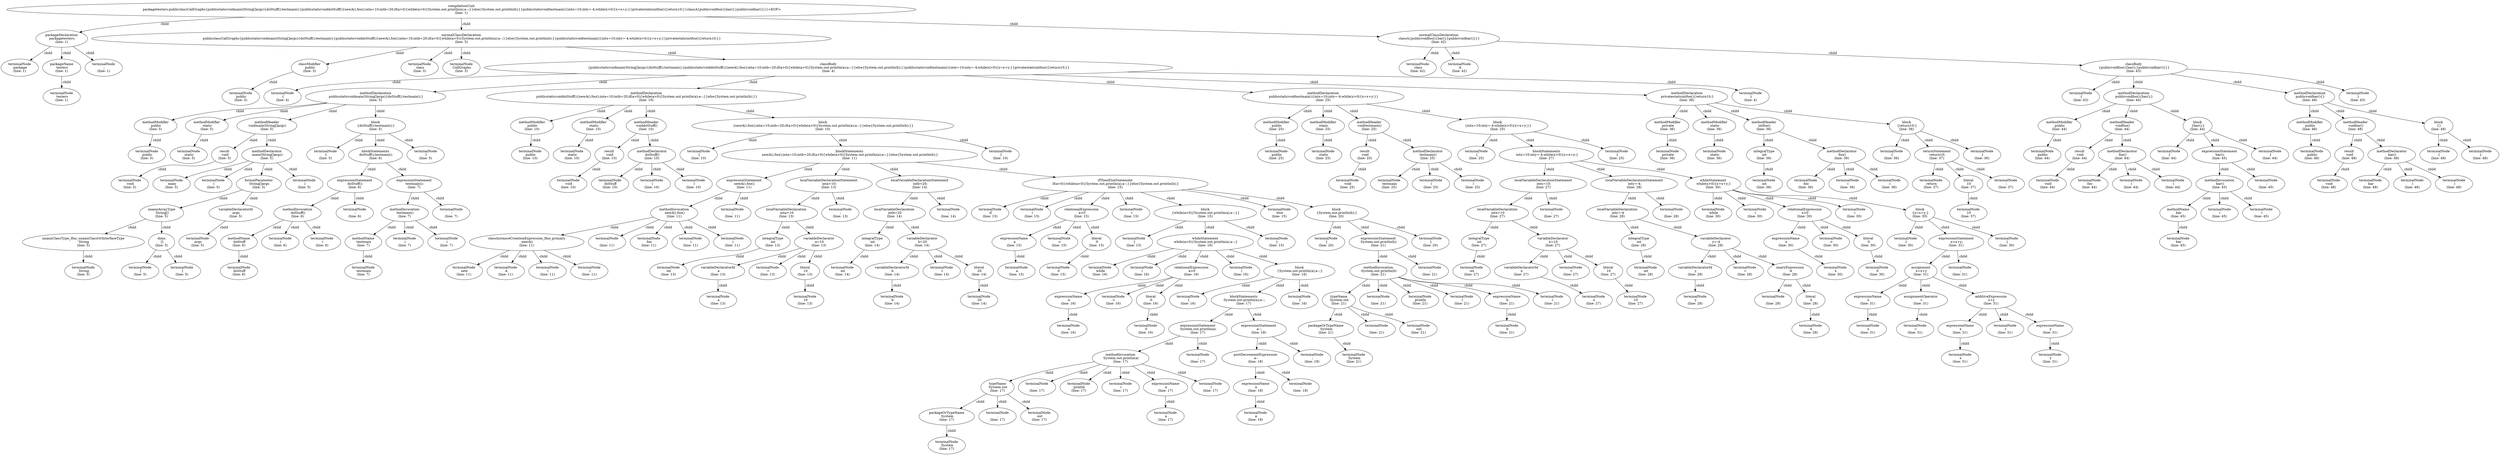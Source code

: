 digraph G {
00[label="compilationUnit\n packagetesters;publicclassCallGraphs{publicstaticvoidmain(String[]args){doStuff();testmain();}publicstaticvoiddoStuff(){newA().foo();inta=10;intb=20;if(a>0){while(a>0){System.out.println(a);a--;}}else{System.out.println(b);}}publicstaticvoidtestmain(){intx=10;inty=-4;while(x>0){x=x+y;}}privatestaticintfoo(){return10;}}classA{publicvoidfoo(){bar();}publicvoidbar(){}}<EOF>\n (line: 1) "]
11[label="packageDeclaration\n packagetesters;\n (line: 1) "]
22[label="terminalNode\n package\n (line: 1) "]
23[label="packageName\n testers\n (line: 1) "]
34[label="terminalNode\n testers\n (line: 1) "]
25[label="terminalNode\n ;\n (line: 1) "]
16[label="normalClassDeclaration\n publicclassCallGraphs{publicstaticvoidmain(String[]args){doStuff();testmain();}publicstaticvoiddoStuff(){newA().foo();inta=10;intb=20;if(a>0){while(a>0){System.out.println(a);a--;}}else{System.out.println(b);}}publicstaticvoidtestmain(){intx=10;inty=-4;while(x>0){x=x+y;}}privatestaticintfoo(){return10;}}\n (line: 3) "]
27[label="classModifier\n public\n (line: 3) "]
38[label="terminalNode\n public\n (line: 3) "]
29[label="terminalNode\n class\n (line: 3) "]
210[label="terminalNode\n CallGraphs\n (line: 3) "]
211[label="classBody\n {publicstaticvoidmain(String[]args){doStuff();testmain();}publicstaticvoiddoStuff(){newA().foo();inta=10;intb=20;if(a>0){while(a>0){System.out.println(a);a--;}}else{System.out.println(b);}}publicstaticvoidtestmain(){intx=10;inty=-4;while(x>0){x=x+y;}}privatestaticintfoo(){return10;}}\n (line: 4) "]
312[label="terminalNode\n {\n (line: 4) "]
313[label="methodDeclaration\n publicstaticvoidmain(String[]args){doStuff();testmain();}\n (line: 5) "]
414[label="methodModifier\n public\n (line: 5) "]
515[label="terminalNode\n public\n (line: 5) "]
416[label="methodModifier\n static\n (line: 5) "]
517[label="terminalNode\n static\n (line: 5) "]
418[label="methodHeader\n voidmain(String[]args)\n (line: 5) "]
519[label="result\n void\n (line: 5) "]
620[label="terminalNode\n void\n (line: 5) "]
521[label="methodDeclarator\n main(String[]args)\n (line: 5) "]
622[label="terminalNode\n main\n (line: 5) "]
623[label="terminalNode\n (\n (line: 5) "]
624[label="formalParameter\n String[]args\n (line: 5) "]
725[label="unannArrayType\n String[]\n (line: 5) "]
826[label="unannClassType_lfno_unannClassOrInterfaceType\n String\n (line: 5) "]
927[label="terminalNode\n String\n (line: 5) "]
828[label="dims\n []\n (line: 5) "]
929[label="terminalNode\n [\n (line: 5) "]
930[label="terminalNode\n ]\n (line: 5) "]
731[label="variableDeclaratorId\n args\n (line: 5) "]
832[label="terminalNode\n args\n (line: 5) "]
633[label="terminalNode\n )\n (line: 5) "]
434[label="block\n {doStuff();testmain();}\n (line: 5) "]
535[label="terminalNode\n {\n (line: 5) "]
536[label="blockStatements\n doStuff();testmain();\n (line: 6) "]
637[label="expressionStatement\n doStuff();\n (line: 6) "]
738[label="methodInvocation\n doStuff()\n (line: 6) "]
839[label="methodName\n doStuff\n (line: 6) "]
940[label="terminalNode\n doStuff\n (line: 6) "]
841[label="terminalNode\n (\n (line: 6) "]
842[label="terminalNode\n )\n (line: 6) "]
743[label="terminalNode\n ;\n (line: 6) "]
644[label="expressionStatement\n testmain();\n (line: 7) "]
745[label="methodInvocation\n testmain()\n (line: 7) "]
846[label="methodName\n testmain\n (line: 7) "]
947[label="terminalNode\n testmain\n (line: 7) "]
848[label="terminalNode\n (\n (line: 7) "]
849[label="terminalNode\n )\n (line: 7) "]
750[label="terminalNode\n ;\n (line: 7) "]
551[label="terminalNode\n }\n (line: 5) "]
352[label="methodDeclaration\n publicstaticvoiddoStuff(){newA().foo();inta=10;intb=20;if(a>0){while(a>0){System.out.println(a);a--;}}else{System.out.println(b);}}\n (line: 10) "]
453[label="methodModifier\n public\n (line: 10) "]
554[label="terminalNode\n public\n (line: 10) "]
455[label="methodModifier\n static\n (line: 10) "]
556[label="terminalNode\n static\n (line: 10) "]
457[label="methodHeader\n voiddoStuff()\n (line: 10) "]
558[label="result\n void\n (line: 10) "]
659[label="terminalNode\n void\n (line: 10) "]
560[label="methodDeclarator\n doStuff()\n (line: 10) "]
661[label="terminalNode\n doStuff\n (line: 10) "]
662[label="terminalNode\n (\n (line: 10) "]
663[label="terminalNode\n )\n (line: 10) "]
464[label="block\n {newA().foo();inta=10;intb=20;if(a>0){while(a>0){System.out.println(a);a--;}}else{System.out.println(b);}}\n (line: 10) "]
565[label="terminalNode\n {\n (line: 10) "]
566[label="blockStatements\n newA().foo();inta=10;intb=20;if(a>0){while(a>0){System.out.println(a);a--;}}else{System.out.println(b);}\n (line: 11) "]
667[label="expressionStatement\n newA().foo();\n (line: 11) "]
768[label="methodInvocation\n newA().foo()\n (line: 11) "]
869[label="classInstanceCreationExpression_lfno_primary\n newA()\n (line: 11) "]
970[label="terminalNode\n new\n (line: 11) "]
971[label="terminalNode\n A\n (line: 11) "]
972[label="terminalNode\n (\n (line: 11) "]
973[label="terminalNode\n )\n (line: 11) "]
874[label="terminalNode\n .\n (line: 11) "]
875[label="terminalNode\n foo\n (line: 11) "]
876[label="terminalNode\n (\n (line: 11) "]
877[label="terminalNode\n )\n (line: 11) "]
778[label="terminalNode\n ;\n (line: 11) "]
679[label="localVariableDeclarationStatement\n inta=10;\n (line: 13) "]
780[label="localVariableDeclaration\n inta=10\n (line: 13) "]
881[label="integralType\n int\n (line: 13) "]
982[label="terminalNode\n int\n (line: 13) "]
883[label="variableDeclarator\n a=10\n (line: 13) "]
984[label="variableDeclaratorId\n a\n (line: 13) "]
1085[label="terminalNode\n a\n (line: 13) "]
986[label="terminalNode\n =\n (line: 13) "]
987[label="literal\n 10\n (line: 13) "]
1088[label="terminalNode\n 10\n (line: 13) "]
789[label="terminalNode\n ;\n (line: 13) "]
690[label="localVariableDeclarationStatement\n intb=20;\n (line: 14) "]
791[label="localVariableDeclaration\n intb=20\n (line: 14) "]
892[label="integralType\n int\n (line: 14) "]
993[label="terminalNode\n int\n (line: 14) "]
894[label="variableDeclarator\n b=20\n (line: 14) "]
995[label="variableDeclaratorId\n b\n (line: 14) "]
1096[label="terminalNode\n b\n (line: 14) "]
997[label="terminalNode\n =\n (line: 14) "]
998[label="literal\n 20\n (line: 14) "]
1099[label="terminalNode\n 20\n (line: 14) "]
7100[label="terminalNode\n ;\n (line: 14) "]
6101[label="ifThenElseStatement\n if(a>0){while(a>0){System.out.println(a);a--;}}else{System.out.println(b);}\n (line: 15) "]
7102[label="terminalNode\n if\n (line: 15) "]
7103[label="terminalNode\n (\n (line: 15) "]
7104[label="relationalExpression\n a>0\n (line: 15) "]
8105[label="expressionName\n a\n (line: 15) "]
9106[label="terminalNode\n a\n (line: 15) "]
8107[label="terminalNode\n >\n (line: 15) "]
8108[label="literal\n 0\n (line: 15) "]
9109[label="terminalNode\n 0\n (line: 15) "]
7110[label="terminalNode\n )\n (line: 15) "]
7111[label="block\n {while(a>0){System.out.println(a);a--;}}\n (line: 15) "]
8112[label="terminalNode\n {\n (line: 15) "]
8113[label="whileStatement\n while(a>0){System.out.println(a);a--;}\n (line: 16) "]
9114[label="terminalNode\n while\n (line: 16) "]
9115[label="terminalNode\n (\n (line: 16) "]
9116[label="relationalExpression\n a>0\n (line: 16) "]
10117[label="expressionName\n a\n (line: 16) "]
11118[label="terminalNode\n a\n (line: 16) "]
10119[label="terminalNode\n >\n (line: 16) "]
10120[label="literal\n 0\n (line: 16) "]
11121[label="terminalNode\n 0\n (line: 16) "]
9122[label="terminalNode\n )\n (line: 16) "]
9123[label="block\n {System.out.println(a);a--;}\n (line: 16) "]
10124[label="terminalNode\n {\n (line: 16) "]
10125[label="blockStatements\n System.out.println(a);a--;\n (line: 17) "]
11126[label="expressionStatement\n System.out.println(a);\n (line: 17) "]
12127[label="methodInvocation\n System.out.println(a)\n (line: 17) "]
13128[label="typeName\n System.out\n (line: 17) "]
14129[label="packageOrTypeName\n System\n (line: 17) "]
15130[label="terminalNode\n System\n (line: 17) "]
14131[label="terminalNode\n .\n (line: 17) "]
14132[label="terminalNode\n out\n (line: 17) "]
13133[label="terminalNode\n .\n (line: 17) "]
13134[label="terminalNode\n println\n (line: 17) "]
13135[label="terminalNode\n (\n (line: 17) "]
13136[label="expressionName\n a\n (line: 17) "]
14137[label="terminalNode\n a\n (line: 17) "]
13138[label="terminalNode\n )\n (line: 17) "]
12139[label="terminalNode\n ;\n (line: 17) "]
11140[label="expressionStatement\n a--;\n (line: 18) "]
12141[label="postDecrementExpression\n a--\n (line: 18) "]
13142[label="expressionName\n a\n (line: 18) "]
14143[label="terminalNode\n a\n (line: 18) "]
13144[label="terminalNode\n --\n (line: 18) "]
12145[label="terminalNode\n ;\n (line: 18) "]
10146[label="terminalNode\n }\n (line: 16) "]
8147[label="terminalNode\n }\n (line: 15) "]
7148[label="terminalNode\n else\n (line: 15) "]
7149[label="block\n {System.out.println(b);}\n (line: 20) "]
8150[label="terminalNode\n {\n (line: 20) "]
8151[label="expressionStatement\n System.out.println(b);\n (line: 21) "]
9152[label="methodInvocation\n System.out.println(b)\n (line: 21) "]
10153[label="typeName\n System.out\n (line: 21) "]
11154[label="packageOrTypeName\n System\n (line: 21) "]
12155[label="terminalNode\n System\n (line: 21) "]
11156[label="terminalNode\n .\n (line: 21) "]
11157[label="terminalNode\n out\n (line: 21) "]
10158[label="terminalNode\n .\n (line: 21) "]
10159[label="terminalNode\n println\n (line: 21) "]
10160[label="terminalNode\n (\n (line: 21) "]
10161[label="expressionName\n b\n (line: 21) "]
11162[label="terminalNode\n b\n (line: 21) "]
10163[label="terminalNode\n )\n (line: 21) "]
9164[label="terminalNode\n ;\n (line: 21) "]
8165[label="terminalNode\n }\n (line: 20) "]
5166[label="terminalNode\n }\n (line: 10) "]
3167[label="methodDeclaration\n publicstaticvoidtestmain(){intx=10;inty=-4;while(x>0){x=x+y;}}\n (line: 25) "]
4168[label="methodModifier\n public\n (line: 25) "]
5169[label="terminalNode\n public\n (line: 25) "]
4170[label="methodModifier\n static\n (line: 25) "]
5171[label="terminalNode\n static\n (line: 25) "]
4172[label="methodHeader\n voidtestmain()\n (line: 25) "]
5173[label="result\n void\n (line: 25) "]
6174[label="terminalNode\n void\n (line: 25) "]
5175[label="methodDeclarator\n testmain()\n (line: 25) "]
6176[label="terminalNode\n testmain\n (line: 25) "]
6177[label="terminalNode\n (\n (line: 25) "]
6178[label="terminalNode\n )\n (line: 25) "]
4179[label="block\n {intx=10;inty=-4;while(x>0){x=x+y;}}\n (line: 25) "]
5180[label="terminalNode\n {\n (line: 25) "]
5181[label="blockStatements\n intx=10;inty=-4;while(x>0){x=x+y;}\n (line: 27) "]
6182[label="localVariableDeclarationStatement\n intx=10;\n (line: 27) "]
7183[label="localVariableDeclaration\n intx=10\n (line: 27) "]
8184[label="integralType\n int\n (line: 27) "]
9185[label="terminalNode\n int\n (line: 27) "]
8186[label="variableDeclarator\n x=10\n (line: 27) "]
9187[label="variableDeclaratorId\n x\n (line: 27) "]
10188[label="terminalNode\n x\n (line: 27) "]
9189[label="terminalNode\n =\n (line: 27) "]
9190[label="literal\n 10\n (line: 27) "]
10191[label="terminalNode\n 10\n (line: 27) "]
7192[label="terminalNode\n ;\n (line: 27) "]
6193[label="localVariableDeclarationStatement\n inty=-4;\n (line: 28) "]
7194[label="localVariableDeclaration\n inty=-4\n (line: 28) "]
8195[label="integralType\n int\n (line: 28) "]
9196[label="terminalNode\n int\n (line: 28) "]
8197[label="variableDeclarator\n y=-4\n (line: 28) "]
9198[label="variableDeclaratorId\n y\n (line: 28) "]
10199[label="terminalNode\n y\n (line: 28) "]
9200[label="terminalNode\n =\n (line: 28) "]
9201[label="unaryExpression\n -4\n (line: 28) "]
10202[label="terminalNode\n -\n (line: 28) "]
10203[label="literal\n 4\n (line: 28) "]
11204[label="terminalNode\n 4\n (line: 28) "]
7205[label="terminalNode\n ;\n (line: 28) "]
6206[label="whileStatement\n while(x>0){x=x+y;}\n (line: 30) "]
7207[label="terminalNode\n while\n (line: 30) "]
7208[label="terminalNode\n (\n (line: 30) "]
7209[label="relationalExpression\n x>0\n (line: 30) "]
8210[label="expressionName\n x\n (line: 30) "]
9211[label="terminalNode\n x\n (line: 30) "]
8212[label="terminalNode\n >\n (line: 30) "]
8213[label="literal\n 0\n (line: 30) "]
9214[label="terminalNode\n 0\n (line: 30) "]
7215[label="terminalNode\n )\n (line: 30) "]
7216[label="block\n {x=x+y;}\n (line: 30) "]
8217[label="terminalNode\n {\n (line: 30) "]
8218[label="expressionStatement\n x=x+y;\n (line: 31) "]
9219[label="assignment\n x=x+y\n (line: 31) "]
10220[label="expressionName\n x\n (line: 31) "]
11221[label="terminalNode\n x\n (line: 31) "]
10222[label="assignmentOperator\n =\n (line: 31) "]
11223[label="terminalNode\n =\n (line: 31) "]
10224[label="additiveExpression\n x+y\n (line: 31) "]
11225[label="expressionName\n x\n (line: 31) "]
12226[label="terminalNode\n x\n (line: 31) "]
11227[label="terminalNode\n +\n (line: 31) "]
11228[label="expressionName\n y\n (line: 31) "]
12229[label="terminalNode\n y\n (line: 31) "]
9230[label="terminalNode\n ;\n (line: 31) "]
8231[label="terminalNode\n }\n (line: 30) "]
5232[label="terminalNode\n }\n (line: 25) "]
3233[label="methodDeclaration\n privatestaticintfoo(){return10;}\n (line: 36) "]
4234[label="methodModifier\n private\n (line: 36) "]
5235[label="terminalNode\n private\n (line: 36) "]
4236[label="methodModifier\n static\n (line: 36) "]
5237[label="terminalNode\n static\n (line: 36) "]
4238[label="methodHeader\n intfoo()\n (line: 36) "]
5239[label="integralType\n int\n (line: 36) "]
6240[label="terminalNode\n int\n (line: 36) "]
5241[label="methodDeclarator\n foo()\n (line: 36) "]
6242[label="terminalNode\n foo\n (line: 36) "]
6243[label="terminalNode\n (\n (line: 36) "]
6244[label="terminalNode\n )\n (line: 36) "]
4245[label="block\n {return10;}\n (line: 36) "]
5246[label="terminalNode\n {\n (line: 36) "]
5247[label="returnStatement\n return10;\n (line: 37) "]
6248[label="terminalNode\n return\n (line: 37) "]
6249[label="literal\n 10\n (line: 37) "]
7250[label="terminalNode\n 10\n (line: 37) "]
6251[label="terminalNode\n ;\n (line: 37) "]
5252[label="terminalNode\n }\n (line: 36) "]
3253[label="terminalNode\n }\n (line: 4) "]
1254[label="normalClassDeclaration\n classA{publicvoidfoo(){bar();}publicvoidbar(){}}\n (line: 42) "]
2255[label="terminalNode\n class\n (line: 42) "]
2256[label="terminalNode\n A\n (line: 42) "]
2257[label="classBody\n {publicvoidfoo(){bar();}publicvoidbar(){}}\n (line: 43) "]
3258[label="terminalNode\n {\n (line: 43) "]
3259[label="methodDeclaration\n publicvoidfoo(){bar();}\n (line: 44) "]
4260[label="methodModifier\n public\n (line: 44) "]
5261[label="terminalNode\n public\n (line: 44) "]
4262[label="methodHeader\n voidfoo()\n (line: 44) "]
5263[label="result\n void\n (line: 44) "]
6264[label="terminalNode\n void\n (line: 44) "]
5265[label="methodDeclarator\n foo()\n (line: 44) "]
6266[label="terminalNode\n foo\n (line: 44) "]
6267[label="terminalNode\n (\n (line: 44) "]
6268[label="terminalNode\n )\n (line: 44) "]
4269[label="block\n {bar();}\n (line: 44) "]
5270[label="terminalNode\n {\n (line: 44) "]
5271[label="expressionStatement\n bar();\n (line: 45) "]
6272[label="methodInvocation\n bar()\n (line: 45) "]
7273[label="methodName\n bar\n (line: 45) "]
8274[label="terminalNode\n bar\n (line: 45) "]
7275[label="terminalNode\n (\n (line: 45) "]
7276[label="terminalNode\n )\n (line: 45) "]
6277[label="terminalNode\n ;\n (line: 45) "]
5278[label="terminalNode\n }\n (line: 44) "]
3279[label="methodDeclaration\n publicvoidbar(){}\n (line: 48) "]
4280[label="methodModifier\n public\n (line: 48) "]
5281[label="terminalNode\n public\n (line: 48) "]
4282[label="methodHeader\n voidbar()\n (line: 48) "]
5283[label="result\n void\n (line: 48) "]
6284[label="terminalNode\n void\n (line: 48) "]
5285[label="methodDeclarator\n bar()\n (line: 48) "]
6286[label="terminalNode\n bar\n (line: 48) "]
6287[label="terminalNode\n (\n (line: 48) "]
6288[label="terminalNode\n )\n (line: 48) "]
4289[label="block\n {}\n (line: 48) "]
5290[label="terminalNode\n {\n (line: 48) "]
5291[label="terminalNode\n }\n (line: 48) "]
3292[label="terminalNode\n }\n (line: 43) "]
00->11 [label=" child"]
11->22 [label=" child"]
11->23 [label=" child"]
23->34 [label=" child"]
11->25 [label=" child"]
00->16 [label=" child"]
16->27 [label=" child"]
27->38 [label=" child"]
16->29 [label=" child"]
16->210 [label=" child"]
16->211 [label=" child"]
211->312 [label=" child"]
211->313 [label=" child"]
313->414 [label=" child"]
414->515 [label=" child"]
313->416 [label=" child"]
416->517 [label=" child"]
313->418 [label=" child"]
418->519 [label=" child"]
519->620 [label=" child"]
418->521 [label=" child"]
521->622 [label=" child"]
521->623 [label=" child"]
521->624 [label=" child"]
624->725 [label=" child"]
725->826 [label=" child"]
826->927 [label=" child"]
725->828 [label=" child"]
828->929 [label=" child"]
828->930 [label=" child"]
624->731 [label=" child"]
731->832 [label=" child"]
521->633 [label=" child"]
313->434 [label=" child"]
434->535 [label=" child"]
434->536 [label=" child"]
536->637 [label=" child"]
637->738 [label=" child"]
738->839 [label=" child"]
839->940 [label=" child"]
738->841 [label=" child"]
738->842 [label=" child"]
637->743 [label=" child"]
536->644 [label=" child"]
644->745 [label=" child"]
745->846 [label=" child"]
846->947 [label=" child"]
745->848 [label=" child"]
745->849 [label=" child"]
644->750 [label=" child"]
434->551 [label=" child"]
211->352 [label=" child"]
352->453 [label=" child"]
453->554 [label=" child"]
352->455 [label=" child"]
455->556 [label=" child"]
352->457 [label=" child"]
457->558 [label=" child"]
558->659 [label=" child"]
457->560 [label=" child"]
560->661 [label=" child"]
560->662 [label=" child"]
560->663 [label=" child"]
352->464 [label=" child"]
464->565 [label=" child"]
464->566 [label=" child"]
566->667 [label=" child"]
667->768 [label=" child"]
768->869 [label=" child"]
869->970 [label=" child"]
869->971 [label=" child"]
869->972 [label=" child"]
869->973 [label=" child"]
768->874 [label=" child"]
768->875 [label=" child"]
768->876 [label=" child"]
768->877 [label=" child"]
667->778 [label=" child"]
566->679 [label=" child"]
679->780 [label=" child"]
780->881 [label=" child"]
881->982 [label=" child"]
780->883 [label=" child"]
883->984 [label=" child"]
984->1085 [label=" child"]
883->986 [label=" child"]
883->987 [label=" child"]
987->1088 [label=" child"]
679->789 [label=" child"]
566->690 [label=" child"]
690->791 [label=" child"]
791->892 [label=" child"]
892->993 [label=" child"]
791->894 [label=" child"]
894->995 [label=" child"]
995->1096 [label=" child"]
894->997 [label=" child"]
894->998 [label=" child"]
998->1099 [label=" child"]
690->7100 [label=" child"]
566->6101 [label=" child"]
6101->7102 [label=" child"]
6101->7103 [label=" child"]
6101->7104 [label=" child"]
7104->8105 [label=" child"]
8105->9106 [label=" child"]
7104->8107 [label=" child"]
7104->8108 [label=" child"]
8108->9109 [label=" child"]
6101->7110 [label=" child"]
6101->7111 [label=" child"]
7111->8112 [label=" child"]
7111->8113 [label=" child"]
8113->9114 [label=" child"]
8113->9115 [label=" child"]
8113->9116 [label=" child"]
9116->10117 [label=" child"]
10117->11118 [label=" child"]
9116->10119 [label=" child"]
9116->10120 [label=" child"]
10120->11121 [label=" child"]
8113->9122 [label=" child"]
8113->9123 [label=" child"]
9123->10124 [label=" child"]
9123->10125 [label=" child"]
10125->11126 [label=" child"]
11126->12127 [label=" child"]
12127->13128 [label=" child"]
13128->14129 [label=" child"]
14129->15130 [label=" child"]
13128->14131 [label=" child"]
13128->14132 [label=" child"]
12127->13133 [label=" child"]
12127->13134 [label=" child"]
12127->13135 [label=" child"]
12127->13136 [label=" child"]
13136->14137 [label=" child"]
12127->13138 [label=" child"]
11126->12139 [label=" child"]
10125->11140 [label=" child"]
11140->12141 [label=" child"]
12141->13142 [label=" child"]
13142->14143 [label=" child"]
12141->13144 [label=" child"]
11140->12145 [label=" child"]
9123->10146 [label=" child"]
7111->8147 [label=" child"]
6101->7148 [label=" child"]
6101->7149 [label=" child"]
7149->8150 [label=" child"]
7149->8151 [label=" child"]
8151->9152 [label=" child"]
9152->10153 [label=" child"]
10153->11154 [label=" child"]
11154->12155 [label=" child"]
10153->11156 [label=" child"]
10153->11157 [label=" child"]
9152->10158 [label=" child"]
9152->10159 [label=" child"]
9152->10160 [label=" child"]
9152->10161 [label=" child"]
10161->11162 [label=" child"]
9152->10163 [label=" child"]
8151->9164 [label=" child"]
7149->8165 [label=" child"]
464->5166 [label=" child"]
211->3167 [label=" child"]
3167->4168 [label=" child"]
4168->5169 [label=" child"]
3167->4170 [label=" child"]
4170->5171 [label=" child"]
3167->4172 [label=" child"]
4172->5173 [label=" child"]
5173->6174 [label=" child"]
4172->5175 [label=" child"]
5175->6176 [label=" child"]
5175->6177 [label=" child"]
5175->6178 [label=" child"]
3167->4179 [label=" child"]
4179->5180 [label=" child"]
4179->5181 [label=" child"]
5181->6182 [label=" child"]
6182->7183 [label=" child"]
7183->8184 [label=" child"]
8184->9185 [label=" child"]
7183->8186 [label=" child"]
8186->9187 [label=" child"]
9187->10188 [label=" child"]
8186->9189 [label=" child"]
8186->9190 [label=" child"]
9190->10191 [label=" child"]
6182->7192 [label=" child"]
5181->6193 [label=" child"]
6193->7194 [label=" child"]
7194->8195 [label=" child"]
8195->9196 [label=" child"]
7194->8197 [label=" child"]
8197->9198 [label=" child"]
9198->10199 [label=" child"]
8197->9200 [label=" child"]
8197->9201 [label=" child"]
9201->10202 [label=" child"]
9201->10203 [label=" child"]
10203->11204 [label=" child"]
6193->7205 [label=" child"]
5181->6206 [label=" child"]
6206->7207 [label=" child"]
6206->7208 [label=" child"]
6206->7209 [label=" child"]
7209->8210 [label=" child"]
8210->9211 [label=" child"]
7209->8212 [label=" child"]
7209->8213 [label=" child"]
8213->9214 [label=" child"]
6206->7215 [label=" child"]
6206->7216 [label=" child"]
7216->8217 [label=" child"]
7216->8218 [label=" child"]
8218->9219 [label=" child"]
9219->10220 [label=" child"]
10220->11221 [label=" child"]
9219->10222 [label=" child"]
10222->11223 [label=" child"]
9219->10224 [label=" child"]
10224->11225 [label=" child"]
11225->12226 [label=" child"]
10224->11227 [label=" child"]
10224->11228 [label=" child"]
11228->12229 [label=" child"]
8218->9230 [label=" child"]
7216->8231 [label=" child"]
4179->5232 [label=" child"]
211->3233 [label=" child"]
3233->4234 [label=" child"]
4234->5235 [label=" child"]
3233->4236 [label=" child"]
4236->5237 [label=" child"]
3233->4238 [label=" child"]
4238->5239 [label=" child"]
5239->6240 [label=" child"]
4238->5241 [label=" child"]
5241->6242 [label=" child"]
5241->6243 [label=" child"]
5241->6244 [label=" child"]
3233->4245 [label=" child"]
4245->5246 [label=" child"]
4245->5247 [label=" child"]
5247->6248 [label=" child"]
5247->6249 [label=" child"]
6249->7250 [label=" child"]
5247->6251 [label=" child"]
4245->5252 [label=" child"]
211->3253 [label=" child"]
00->1254 [label=" child"]
1254->2255 [label=" child"]
1254->2256 [label=" child"]
1254->2257 [label=" child"]
2257->3258 [label=" child"]
2257->3259 [label=" child"]
3259->4260 [label=" child"]
4260->5261 [label=" child"]
3259->4262 [label=" child"]
4262->5263 [label=" child"]
5263->6264 [label=" child"]
4262->5265 [label=" child"]
5265->6266 [label=" child"]
5265->6267 [label=" child"]
5265->6268 [label=" child"]
3259->4269 [label=" child"]
4269->5270 [label=" child"]
4269->5271 [label=" child"]
5271->6272 [label=" child"]
6272->7273 [label=" child"]
7273->8274 [label=" child"]
6272->7275 [label=" child"]
6272->7276 [label=" child"]
5271->6277 [label=" child"]
4269->5278 [label=" child"]
2257->3279 [label=" child"]
3279->4280 [label=" child"]
4280->5281 [label=" child"]
3279->4282 [label=" child"]
4282->5283 [label=" child"]
5283->6284 [label=" child"]
4282->5285 [label=" child"]
5285->6286 [label=" child"]
5285->6287 [label=" child"]
5285->6288 [label=" child"]
3279->4289 [label=" child"]
4289->5290 [label=" child"]
4289->5291 [label=" child"]
2257->3292 [label=" child"]
}
